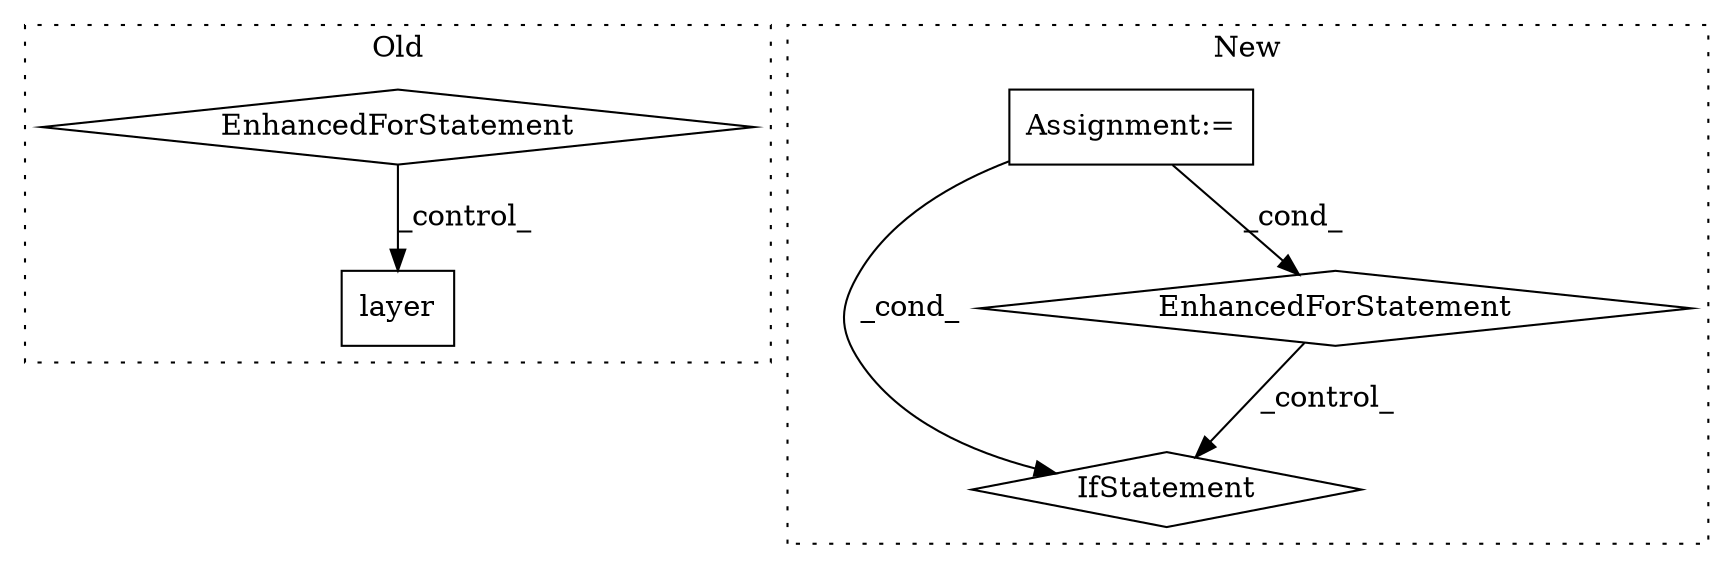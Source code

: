 digraph G {
subgraph cluster0 {
1 [label="layer" a="32" s="40837,40855" l="6,1" shape="box"];
3 [label="EnhancedForStatement" a="70" s="40363,40457" l="66,2" shape="diamond"];
label = "Old";
style="dotted";
}
subgraph cluster1 {
2 [label="IfStatement" a="25" s="39418,39480" l="4,2" shape="diamond"];
4 [label="EnhancedForStatement" a="70" s="39277,39355" l="61,2" shape="diamond"];
5 [label="Assignment:=" a="7" s="38739,38822" l="53,2" shape="box"];
label = "New";
style="dotted";
}
3 -> 1 [label="_control_"];
4 -> 2 [label="_control_"];
5 -> 2 [label="_cond_"];
5 -> 4 [label="_cond_"];
}